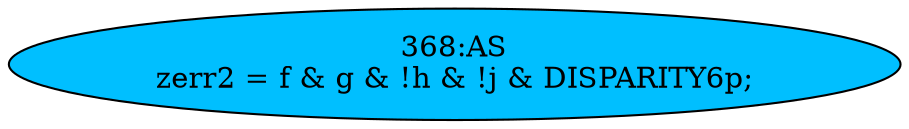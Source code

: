 strict digraph "" {
	node [label="\N"];
	"368:AS"	 [ast="<pyverilog.vparser.ast.Assign object at 0x7f14ceee0d10>",
		def_var="['zerr2']",
		fillcolor=deepskyblue,
		label="368:AS
zerr2 = f & g & !h & !j & DISPARITY6p;",
		statements="[]",
		style=filled,
		typ=Assign,
		use_var="['f', 'g', 'h', 'j', 'DISPARITY6p']"];
}
